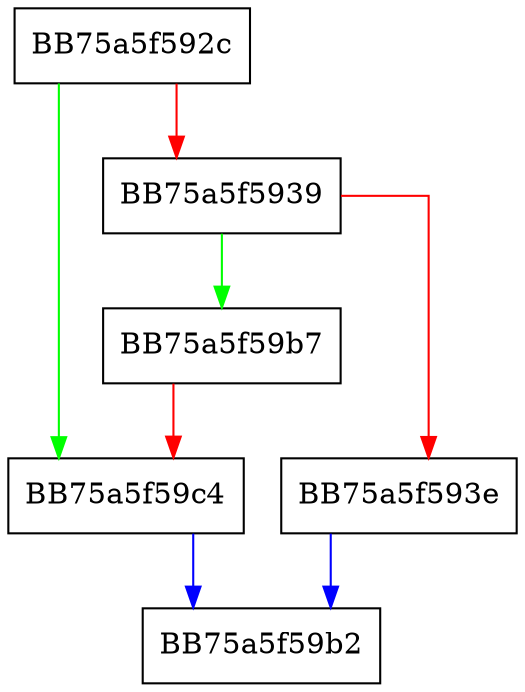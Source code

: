 digraph memcpy_s {
  node [shape="box"];
  graph [splines=ortho];
  BB75a5f592c -> BB75a5f59c4 [color="green"];
  BB75a5f592c -> BB75a5f5939 [color="red"];
  BB75a5f5939 -> BB75a5f59b7 [color="green"];
  BB75a5f5939 -> BB75a5f593e [color="red"];
  BB75a5f593e -> BB75a5f59b2 [color="blue"];
  BB75a5f59b7 -> BB75a5f59c4 [color="red"];
  BB75a5f59c4 -> BB75a5f59b2 [color="blue"];
}
